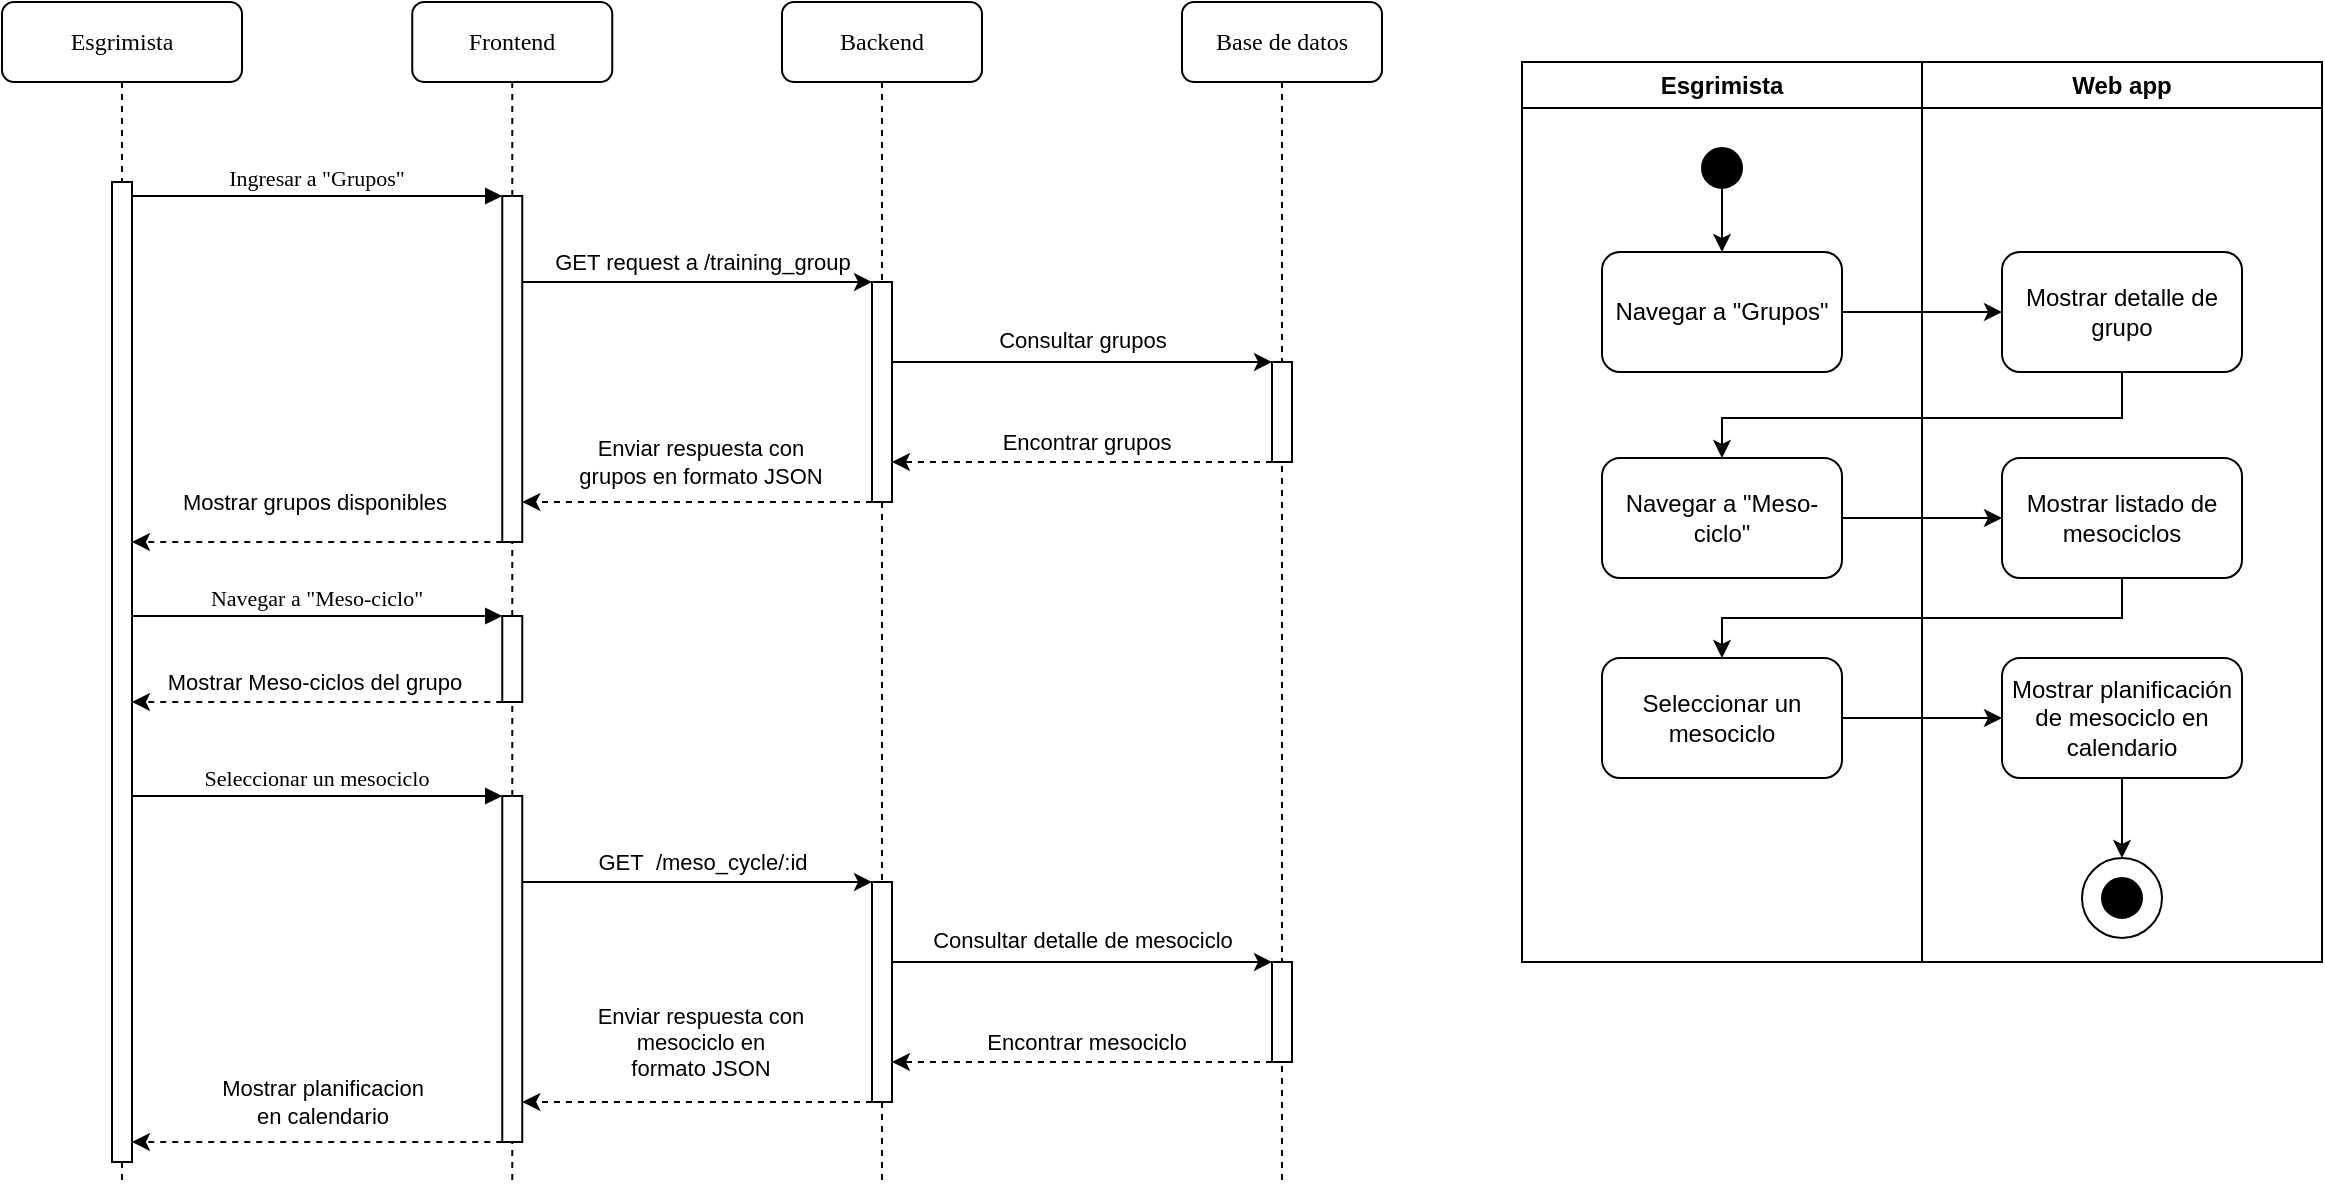 <mxfile version="21.6.6" type="device">
  <diagram id="Gi5_93j05Tq5kSE1P_lF" name="Page-2">
    <mxGraphModel dx="1266" dy="746" grid="1" gridSize="10" guides="1" tooltips="1" connect="1" arrows="1" fold="1" page="1" pageScale="1" pageWidth="850" pageHeight="1100" math="0" shadow="0">
      <root>
        <mxCell id="0" />
        <mxCell id="1" parent="0" />
        <mxCell id="ZZxpTI72Ch4nWyN-9ozh-1" value="Backend" style="shape=umlLifeline;perimeter=lifelinePerimeter;whiteSpace=wrap;html=1;container=0;collapsible=0;recursiveResize=0;outlineConnect=0;rounded=1;shadow=0;comic=0;labelBackgroundColor=none;strokeWidth=1;fontFamily=Verdana;fontSize=12;align=center;" parent="1" vertex="1">
          <mxGeometry x="620" y="90" width="100" height="590" as="geometry" />
        </mxCell>
        <mxCell id="ZZxpTI72Ch4nWyN-9ozh-6" value="Base de datos" style="shape=umlLifeline;perimeter=lifelinePerimeter;whiteSpace=wrap;html=1;container=0;collapsible=0;recursiveResize=0;outlineConnect=0;rounded=1;shadow=0;comic=0;labelBackgroundColor=none;strokeWidth=1;fontFamily=Verdana;fontSize=12;align=center;" parent="1" vertex="1">
          <mxGeometry x="820" y="90" width="100" height="590" as="geometry" />
        </mxCell>
        <mxCell id="ZZxpTI72Ch4nWyN-9ozh-11" value="Esgrimista" style="shape=umlLifeline;perimeter=lifelinePerimeter;whiteSpace=wrap;html=1;container=0;collapsible=0;recursiveResize=0;outlineConnect=0;rounded=1;shadow=0;comic=0;labelBackgroundColor=none;strokeWidth=1;fontFamily=Verdana;fontSize=12;align=center;" parent="1" vertex="1">
          <mxGeometry x="230" y="90" width="120" height="590" as="geometry" />
        </mxCell>
        <mxCell id="ZZxpTI72Ch4nWyN-9ozh-21" value="Frontend" style="shape=umlLifeline;perimeter=lifelinePerimeter;whiteSpace=wrap;html=1;container=0;collapsible=0;recursiveResize=0;outlineConnect=0;rounded=1;shadow=0;comic=0;labelBackgroundColor=none;strokeWidth=1;fontFamily=Verdana;fontSize=12;align=center;" parent="1" vertex="1">
          <mxGeometry x="435.13" y="90" width="100" height="590" as="geometry" />
        </mxCell>
        <mxCell id="mXo3GQkAn6UmXGM8vVlt-14" style="edgeStyle=orthogonalEdgeStyle;rounded=0;orthogonalLoop=1;jettySize=auto;html=1;" parent="1" source="UpYW0VXzlztQtEfswIcR-47" target="UpYW0VXzlztQtEfswIcR-48" edge="1">
          <mxGeometry relative="1" as="geometry">
            <Array as="points">
              <mxPoint x="770" y="270" />
              <mxPoint x="770" y="270" />
            </Array>
          </mxGeometry>
        </mxCell>
        <mxCell id="mXo3GQkAn6UmXGM8vVlt-15" value="Consultar grupos" style="edgeLabel;html=1;align=center;verticalAlign=middle;resizable=0;points=[];" parent="mXo3GQkAn6UmXGM8vVlt-14" vertex="1" connectable="0">
          <mxGeometry x="-0.063" relative="1" as="geometry">
            <mxPoint x="6" y="-11" as="offset" />
          </mxGeometry>
        </mxCell>
        <mxCell id="mXo3GQkAn6UmXGM8vVlt-18" style="edgeStyle=orthogonalEdgeStyle;rounded=0;orthogonalLoop=1;jettySize=auto;html=1;dashed=1;" parent="1" source="UpYW0VXzlztQtEfswIcR-47" target="UpYW0VXzlztQtEfswIcR-55" edge="1">
          <mxGeometry relative="1" as="geometry">
            <Array as="points">
              <mxPoint x="610" y="340" />
              <mxPoint x="610" y="340" />
            </Array>
          </mxGeometry>
        </mxCell>
        <mxCell id="mXo3GQkAn6UmXGM8vVlt-19" value="Enviar respuesta con &lt;br&gt;grupos en formato JSON" style="edgeLabel;html=1;align=center;verticalAlign=middle;resizable=0;points=[];" parent="mXo3GQkAn6UmXGM8vVlt-18" vertex="1" connectable="0">
          <mxGeometry x="-0.018" y="1" relative="1" as="geometry">
            <mxPoint y="-21" as="offset" />
          </mxGeometry>
        </mxCell>
        <mxCell id="UpYW0VXzlztQtEfswIcR-47" value="" style="html=1;points=[];perimeter=orthogonalPerimeter;rounded=0;shadow=0;comic=0;labelBackgroundColor=none;strokeWidth=1;fontFamily=Verdana;fontSize=12;align=center;" parent="1" vertex="1">
          <mxGeometry x="665" y="230" width="10" height="110" as="geometry" />
        </mxCell>
        <mxCell id="mXo3GQkAn6UmXGM8vVlt-16" style="edgeStyle=orthogonalEdgeStyle;rounded=0;orthogonalLoop=1;jettySize=auto;html=1;dashed=1;" parent="1" source="UpYW0VXzlztQtEfswIcR-48" target="UpYW0VXzlztQtEfswIcR-47" edge="1">
          <mxGeometry relative="1" as="geometry">
            <Array as="points">
              <mxPoint x="820" y="320" />
              <mxPoint x="820" y="320" />
            </Array>
          </mxGeometry>
        </mxCell>
        <mxCell id="mXo3GQkAn6UmXGM8vVlt-17" value="Encontrar grupos" style="edgeLabel;html=1;align=center;verticalAlign=middle;resizable=0;points=[];" parent="mXo3GQkAn6UmXGM8vVlt-16" vertex="1" connectable="0">
          <mxGeometry x="-0.021" y="3" relative="1" as="geometry">
            <mxPoint y="-13" as="offset" />
          </mxGeometry>
        </mxCell>
        <mxCell id="UpYW0VXzlztQtEfswIcR-48" value="" style="html=1;points=[];perimeter=orthogonalPerimeter;rounded=0;shadow=0;comic=0;labelBackgroundColor=none;strokeWidth=1;fontFamily=Verdana;fontSize=12;align=center;" parent="1" vertex="1">
          <mxGeometry x="865" y="270" width="10" height="50" as="geometry" />
        </mxCell>
        <mxCell id="UpYW0VXzlztQtEfswIcR-49" value="Ingresar a &quot;Grupos&quot;" style="html=1;verticalAlign=bottom;endArrow=block;entryX=0;entryY=0;labelBackgroundColor=none;fontFamily=Verdana;fontSize=11;edgeStyle=elbowEdgeStyle;elbow=vertical;" parent="1" target="UpYW0VXzlztQtEfswIcR-55" edge="1">
          <mxGeometry x="-0.006" relative="1" as="geometry">
            <mxPoint x="295" y="187" as="sourcePoint" />
            <mxPoint as="offset" />
          </mxGeometry>
        </mxCell>
        <mxCell id="mXo3GQkAn6UmXGM8vVlt-9" style="edgeStyle=orthogonalEdgeStyle;rounded=0;orthogonalLoop=1;jettySize=auto;html=1;" parent="1" source="UpYW0VXzlztQtEfswIcR-55" target="UpYW0VXzlztQtEfswIcR-47" edge="1">
          <mxGeometry relative="1" as="geometry">
            <Array as="points">
              <mxPoint x="580" y="230" />
              <mxPoint x="580" y="230" />
            </Array>
          </mxGeometry>
        </mxCell>
        <mxCell id="mXo3GQkAn6UmXGM8vVlt-12" value="GET request a /training_group" style="edgeLabel;html=1;align=center;verticalAlign=middle;resizable=0;points=[];" parent="mXo3GQkAn6UmXGM8vVlt-9" vertex="1" connectable="0">
          <mxGeometry x="0.131" y="1" relative="1" as="geometry">
            <mxPoint x="-9" y="-9" as="offset" />
          </mxGeometry>
        </mxCell>
        <mxCell id="mXo3GQkAn6UmXGM8vVlt-20" style="edgeStyle=orthogonalEdgeStyle;rounded=0;orthogonalLoop=1;jettySize=auto;html=1;dashed=1;" parent="1" source="UpYW0VXzlztQtEfswIcR-55" target="ZZxpTI72Ch4nWyN-9ozh-12" edge="1">
          <mxGeometry relative="1" as="geometry">
            <Array as="points">
              <mxPoint x="400" y="360" />
              <mxPoint x="400" y="360" />
            </Array>
          </mxGeometry>
        </mxCell>
        <mxCell id="mXo3GQkAn6UmXGM8vVlt-21" value="Mostrar grupos disponibles" style="edgeLabel;html=1;align=center;verticalAlign=middle;resizable=0;points=[];" parent="mXo3GQkAn6UmXGM8vVlt-20" vertex="1" connectable="0">
          <mxGeometry x="0.226" y="3" relative="1" as="geometry">
            <mxPoint x="19" y="-23" as="offset" />
          </mxGeometry>
        </mxCell>
        <mxCell id="UpYW0VXzlztQtEfswIcR-55" value="" style="html=1;points=[];perimeter=orthogonalPerimeter;rounded=0;shadow=0;comic=0;labelBackgroundColor=none;strokeWidth=1;fontFamily=Verdana;fontSize=12;align=center;" parent="1" vertex="1">
          <mxGeometry x="480.13" y="187" width="10" height="173" as="geometry" />
        </mxCell>
        <mxCell id="18j1XGoCvIrTiXG_NGVG-16" value="" style="html=1;points=[];perimeter=orthogonalPerimeter;rounded=0;shadow=0;comic=0;labelBackgroundColor=none;strokeWidth=1;fontFamily=Verdana;fontSize=12;align=center;" parent="1" vertex="1">
          <mxGeometry x="285" y="390" width="10" height="50" as="geometry" />
        </mxCell>
        <mxCell id="18j1XGoCvIrTiXG_NGVG-25" value="Navegar a &quot;Meso-ciclo&quot;" style="html=1;verticalAlign=bottom;endArrow=block;entryX=0;entryY=0;labelBackgroundColor=none;fontFamily=Verdana;fontSize=11;edgeStyle=elbowEdgeStyle;elbow=vertical;" parent="1" target="18j1XGoCvIrTiXG_NGVG-30" edge="1">
          <mxGeometry x="-0.006" relative="1" as="geometry">
            <mxPoint x="295" y="397" as="sourcePoint" />
            <mxPoint as="offset" />
          </mxGeometry>
        </mxCell>
        <mxCell id="18j1XGoCvIrTiXG_NGVG-28" style="edgeStyle=orthogonalEdgeStyle;rounded=0;orthogonalLoop=1;jettySize=auto;html=1;dashed=1;" parent="1" source="18j1XGoCvIrTiXG_NGVG-30" target="18j1XGoCvIrTiXG_NGVG-16" edge="1">
          <mxGeometry relative="1" as="geometry">
            <Array as="points">
              <mxPoint x="410" y="440" />
              <mxPoint x="410" y="440" />
            </Array>
          </mxGeometry>
        </mxCell>
        <mxCell id="18j1XGoCvIrTiXG_NGVG-29" value="Mostrar Meso-ciclos del grupo" style="edgeLabel;html=1;align=center;verticalAlign=middle;resizable=0;points=[];" parent="18j1XGoCvIrTiXG_NGVG-28" vertex="1" connectable="0">
          <mxGeometry x="0.226" y="3" relative="1" as="geometry">
            <mxPoint x="19" y="-13" as="offset" />
          </mxGeometry>
        </mxCell>
        <mxCell id="18j1XGoCvIrTiXG_NGVG-30" value="" style="html=1;points=[];perimeter=orthogonalPerimeter;rounded=0;shadow=0;comic=0;labelBackgroundColor=none;strokeWidth=1;fontFamily=Verdana;fontSize=12;align=center;" parent="1" vertex="1">
          <mxGeometry x="480.13" y="397" width="10" height="43" as="geometry" />
        </mxCell>
        <mxCell id="18j1XGoCvIrTiXG_NGVG-31" value="" style="html=1;points=[];perimeter=orthogonalPerimeter;rounded=0;shadow=0;comic=0;labelBackgroundColor=none;strokeWidth=1;fontFamily=Verdana;fontSize=12;align=center;" parent="1" vertex="1">
          <mxGeometry x="285" y="480" width="10" height="180" as="geometry" />
        </mxCell>
        <mxCell id="18j1XGoCvIrTiXG_NGVG-32" style="edgeStyle=orthogonalEdgeStyle;rounded=0;orthogonalLoop=1;jettySize=auto;html=1;" parent="1" source="18j1XGoCvIrTiXG_NGVG-36" target="18j1XGoCvIrTiXG_NGVG-39" edge="1">
          <mxGeometry relative="1" as="geometry">
            <Array as="points">
              <mxPoint x="770" y="570" />
              <mxPoint x="770" y="570" />
            </Array>
          </mxGeometry>
        </mxCell>
        <mxCell id="18j1XGoCvIrTiXG_NGVG-33" value="Consultar detalle de mesociclo" style="edgeLabel;html=1;align=center;verticalAlign=middle;resizable=0;points=[];" parent="18j1XGoCvIrTiXG_NGVG-32" vertex="1" connectable="0">
          <mxGeometry x="-0.063" relative="1" as="geometry">
            <mxPoint x="6" y="-11" as="offset" />
          </mxGeometry>
        </mxCell>
        <mxCell id="18j1XGoCvIrTiXG_NGVG-34" style="edgeStyle=orthogonalEdgeStyle;rounded=0;orthogonalLoop=1;jettySize=auto;html=1;dashed=1;" parent="1" source="18j1XGoCvIrTiXG_NGVG-36" target="18j1XGoCvIrTiXG_NGVG-45" edge="1">
          <mxGeometry relative="1" as="geometry">
            <Array as="points">
              <mxPoint x="610" y="640" />
              <mxPoint x="610" y="640" />
            </Array>
          </mxGeometry>
        </mxCell>
        <mxCell id="18j1XGoCvIrTiXG_NGVG-35" value="Enviar respuesta con&lt;br style=&quot;border-color: var(--border-color);&quot;&gt;mesociclo en&lt;br style=&quot;border-color: var(--border-color);&quot;&gt;formato JSON" style="edgeLabel;html=1;align=center;verticalAlign=middle;resizable=0;points=[];" parent="18j1XGoCvIrTiXG_NGVG-34" vertex="1" connectable="0">
          <mxGeometry x="-0.018" y="1" relative="1" as="geometry">
            <mxPoint y="-31" as="offset" />
          </mxGeometry>
        </mxCell>
        <mxCell id="18j1XGoCvIrTiXG_NGVG-36" value="" style="html=1;points=[];perimeter=orthogonalPerimeter;rounded=0;shadow=0;comic=0;labelBackgroundColor=none;strokeWidth=1;fontFamily=Verdana;fontSize=12;align=center;" parent="1" vertex="1">
          <mxGeometry x="665" y="530" width="10" height="110" as="geometry" />
        </mxCell>
        <mxCell id="18j1XGoCvIrTiXG_NGVG-37" style="edgeStyle=orthogonalEdgeStyle;rounded=0;orthogonalLoop=1;jettySize=auto;html=1;dashed=1;" parent="1" source="18j1XGoCvIrTiXG_NGVG-39" target="18j1XGoCvIrTiXG_NGVG-36" edge="1">
          <mxGeometry relative="1" as="geometry">
            <Array as="points">
              <mxPoint x="820" y="620" />
              <mxPoint x="820" y="620" />
            </Array>
          </mxGeometry>
        </mxCell>
        <mxCell id="18j1XGoCvIrTiXG_NGVG-38" value="Encontrar mesociclo" style="edgeLabel;html=1;align=center;verticalAlign=middle;resizable=0;points=[];" parent="18j1XGoCvIrTiXG_NGVG-37" vertex="1" connectable="0">
          <mxGeometry x="-0.021" y="3" relative="1" as="geometry">
            <mxPoint y="-13" as="offset" />
          </mxGeometry>
        </mxCell>
        <mxCell id="18j1XGoCvIrTiXG_NGVG-39" value="" style="html=1;points=[];perimeter=orthogonalPerimeter;rounded=0;shadow=0;comic=0;labelBackgroundColor=none;strokeWidth=1;fontFamily=Verdana;fontSize=12;align=center;" parent="1" vertex="1">
          <mxGeometry x="865" y="570" width="10" height="50" as="geometry" />
        </mxCell>
        <mxCell id="18j1XGoCvIrTiXG_NGVG-40" value="Seleccionar un mesociclo" style="html=1;verticalAlign=bottom;endArrow=block;entryX=0;entryY=0;labelBackgroundColor=none;fontFamily=Verdana;fontSize=11;edgeStyle=elbowEdgeStyle;elbow=vertical;" parent="1" target="18j1XGoCvIrTiXG_NGVG-45" edge="1">
          <mxGeometry x="-0.006" relative="1" as="geometry">
            <mxPoint x="295" y="487" as="sourcePoint" />
            <mxPoint as="offset" />
          </mxGeometry>
        </mxCell>
        <mxCell id="18j1XGoCvIrTiXG_NGVG-41" style="edgeStyle=orthogonalEdgeStyle;rounded=0;orthogonalLoop=1;jettySize=auto;html=1;" parent="1" source="18j1XGoCvIrTiXG_NGVG-45" target="18j1XGoCvIrTiXG_NGVG-36" edge="1">
          <mxGeometry relative="1" as="geometry">
            <Array as="points">
              <mxPoint x="580" y="530" />
              <mxPoint x="580" y="530" />
            </Array>
          </mxGeometry>
        </mxCell>
        <mxCell id="18j1XGoCvIrTiXG_NGVG-42" value="GET&amp;nbsp; /meso_cycle/:id" style="edgeLabel;html=1;align=center;verticalAlign=middle;resizable=0;points=[];" parent="18j1XGoCvIrTiXG_NGVG-41" vertex="1" connectable="0">
          <mxGeometry x="0.131" y="1" relative="1" as="geometry">
            <mxPoint x="-9" y="-9" as="offset" />
          </mxGeometry>
        </mxCell>
        <mxCell id="18j1XGoCvIrTiXG_NGVG-43" style="edgeStyle=orthogonalEdgeStyle;rounded=0;orthogonalLoop=1;jettySize=auto;html=1;dashed=1;" parent="1" source="18j1XGoCvIrTiXG_NGVG-45" target="18j1XGoCvIrTiXG_NGVG-31" edge="1">
          <mxGeometry relative="1" as="geometry">
            <Array as="points">
              <mxPoint x="400" y="660" />
              <mxPoint x="400" y="660" />
            </Array>
          </mxGeometry>
        </mxCell>
        <mxCell id="18j1XGoCvIrTiXG_NGVG-44" value="Mostrar planificacion &lt;br&gt;en calendario" style="edgeLabel;html=1;align=center;verticalAlign=middle;resizable=0;points=[];" parent="18j1XGoCvIrTiXG_NGVG-43" vertex="1" connectable="0">
          <mxGeometry x="0.226" y="3" relative="1" as="geometry">
            <mxPoint x="23" y="-23" as="offset" />
          </mxGeometry>
        </mxCell>
        <mxCell id="18j1XGoCvIrTiXG_NGVG-45" value="" style="html=1;points=[];perimeter=orthogonalPerimeter;rounded=0;shadow=0;comic=0;labelBackgroundColor=none;strokeWidth=1;fontFamily=Verdana;fontSize=12;align=center;" parent="1" vertex="1">
          <mxGeometry x="480.13" y="487" width="10" height="173" as="geometry" />
        </mxCell>
        <mxCell id="18j1XGoCvIrTiXG_NGVG-85" value="" style="ellipse;whiteSpace=wrap;html=1;aspect=fixed;fillColor=#000000;" parent="1" vertex="1">
          <mxGeometry x="1080" y="163" width="20" height="20" as="geometry" />
        </mxCell>
        <mxCell id="coWp2lrXI3cDdnSgMNUa-1" value="" style="edgeStyle=orthogonalEdgeStyle;rounded=0;orthogonalLoop=1;jettySize=auto;html=1;" parent="1" source="18j1XGoCvIrTiXG_NGVG-85" target="18j1XGoCvIrTiXG_NGVG-63" edge="1">
          <mxGeometry relative="1" as="geometry" />
        </mxCell>
        <mxCell id="WCVrPe35r5Fg-5JTFzH5-1" value="Esgrimista" style="swimlane;whiteSpace=wrap;html=1;" parent="1" vertex="1">
          <mxGeometry x="990" y="120" width="200" height="450" as="geometry" />
        </mxCell>
        <mxCell id="18j1XGoCvIrTiXG_NGVG-63" value="Navegar a &quot;Grupos&quot;" style="rounded=1;whiteSpace=wrap;html=1;" parent="WCVrPe35r5Fg-5JTFzH5-1" vertex="1">
          <mxGeometry x="40" y="95" width="120" height="60" as="geometry" />
        </mxCell>
        <mxCell id="18j1XGoCvIrTiXG_NGVG-65" value="Navegar a &quot;Meso-ciclo&quot;" style="rounded=1;whiteSpace=wrap;html=1;" parent="WCVrPe35r5Fg-5JTFzH5-1" vertex="1">
          <mxGeometry x="40" y="198" width="120" height="60" as="geometry" />
        </mxCell>
        <mxCell id="18j1XGoCvIrTiXG_NGVG-67" value="Seleccionar un mesociclo" style="rounded=1;whiteSpace=wrap;html=1;" parent="WCVrPe35r5Fg-5JTFzH5-1" vertex="1">
          <mxGeometry x="40" y="298" width="120" height="60" as="geometry" />
        </mxCell>
        <mxCell id="WCVrPe35r5Fg-5JTFzH5-2" value="Web app" style="swimlane;whiteSpace=wrap;html=1;startSize=23;" parent="1" vertex="1">
          <mxGeometry x="1190" y="120" width="200" height="450" as="geometry" />
        </mxCell>
        <mxCell id="WCVrPe35r5Fg-5JTFzH5-3" value="Mostrar detalle de grupo" style="rounded=1;whiteSpace=wrap;html=1;" parent="WCVrPe35r5Fg-5JTFzH5-2" vertex="1">
          <mxGeometry x="40" y="95" width="120" height="60" as="geometry" />
        </mxCell>
        <mxCell id="WCVrPe35r5Fg-5JTFzH5-4" value="Mostrar listado de mesociclos" style="rounded=1;whiteSpace=wrap;html=1;" parent="WCVrPe35r5Fg-5JTFzH5-2" vertex="1">
          <mxGeometry x="40" y="198" width="120" height="60" as="geometry" />
        </mxCell>
        <mxCell id="WCVrPe35r5Fg-5JTFzH5-12" style="edgeStyle=orthogonalEdgeStyle;rounded=0;orthogonalLoop=1;jettySize=auto;html=1;entryX=0.5;entryY=0;entryDx=0;entryDy=0;" parent="WCVrPe35r5Fg-5JTFzH5-2" source="WCVrPe35r5Fg-5JTFzH5-5" target="18j1XGoCvIrTiXG_NGVG-71" edge="1">
          <mxGeometry relative="1" as="geometry" />
        </mxCell>
        <mxCell id="WCVrPe35r5Fg-5JTFzH5-5" value="Mostrar planificación de mesociclo en calendario" style="rounded=1;whiteSpace=wrap;html=1;" parent="WCVrPe35r5Fg-5JTFzH5-2" vertex="1">
          <mxGeometry x="40" y="298" width="120" height="60" as="geometry" />
        </mxCell>
        <mxCell id="coWp2lrXI3cDdnSgMNUa-7" value="" style="group" parent="WCVrPe35r5Fg-5JTFzH5-2" vertex="1" connectable="0">
          <mxGeometry x="80" y="398" width="40" height="40" as="geometry" />
        </mxCell>
        <mxCell id="18j1XGoCvIrTiXG_NGVG-71" value="" style="ellipse;whiteSpace=wrap;html=1;aspect=fixed;" parent="coWp2lrXI3cDdnSgMNUa-7" vertex="1">
          <mxGeometry width="40" height="40" as="geometry" />
        </mxCell>
        <mxCell id="18j1XGoCvIrTiXG_NGVG-72" value="" style="ellipse;whiteSpace=wrap;html=1;aspect=fixed;fillColor=#000000;" parent="coWp2lrXI3cDdnSgMNUa-7" vertex="1">
          <mxGeometry x="10" y="10" width="20" height="20" as="geometry" />
        </mxCell>
        <mxCell id="WCVrPe35r5Fg-5JTFzH5-7" value="" style="edgeStyle=orthogonalEdgeStyle;rounded=0;orthogonalLoop=1;jettySize=auto;html=1;" parent="1" source="18j1XGoCvIrTiXG_NGVG-63" target="WCVrPe35r5Fg-5JTFzH5-3" edge="1">
          <mxGeometry relative="1" as="geometry" />
        </mxCell>
        <mxCell id="WCVrPe35r5Fg-5JTFzH5-8" style="edgeStyle=orthogonalEdgeStyle;rounded=0;orthogonalLoop=1;jettySize=auto;html=1;" parent="1" source="WCVrPe35r5Fg-5JTFzH5-3" target="18j1XGoCvIrTiXG_NGVG-65" edge="1">
          <mxGeometry relative="1" as="geometry">
            <Array as="points">
              <mxPoint x="1290" y="298" />
              <mxPoint x="1090" y="298" />
            </Array>
          </mxGeometry>
        </mxCell>
        <mxCell id="WCVrPe35r5Fg-5JTFzH5-9" value="" style="edgeStyle=orthogonalEdgeStyle;rounded=0;orthogonalLoop=1;jettySize=auto;html=1;" parent="1" source="18j1XGoCvIrTiXG_NGVG-65" target="WCVrPe35r5Fg-5JTFzH5-4" edge="1">
          <mxGeometry relative="1" as="geometry" />
        </mxCell>
        <mxCell id="WCVrPe35r5Fg-5JTFzH5-10" style="edgeStyle=orthogonalEdgeStyle;rounded=0;orthogonalLoop=1;jettySize=auto;html=1;" parent="1" source="WCVrPe35r5Fg-5JTFzH5-4" target="18j1XGoCvIrTiXG_NGVG-67" edge="1">
          <mxGeometry relative="1" as="geometry">
            <Array as="points">
              <mxPoint x="1290" y="398" />
              <mxPoint x="1090" y="398" />
            </Array>
          </mxGeometry>
        </mxCell>
        <mxCell id="WCVrPe35r5Fg-5JTFzH5-11" value="" style="edgeStyle=orthogonalEdgeStyle;rounded=0;orthogonalLoop=1;jettySize=auto;html=1;" parent="1" source="18j1XGoCvIrTiXG_NGVG-67" target="WCVrPe35r5Fg-5JTFzH5-5" edge="1">
          <mxGeometry relative="1" as="geometry" />
        </mxCell>
        <mxCell id="ZZxpTI72Ch4nWyN-9ozh-12" value="" style="html=1;points=[];perimeter=orthogonalPerimeter;rounded=0;shadow=0;comic=0;labelBackgroundColor=none;strokeWidth=1;fontFamily=Verdana;fontSize=12;align=center;" parent="1" vertex="1">
          <mxGeometry x="285" y="180" width="10" height="490" as="geometry" />
        </mxCell>
      </root>
    </mxGraphModel>
  </diagram>
</mxfile>
